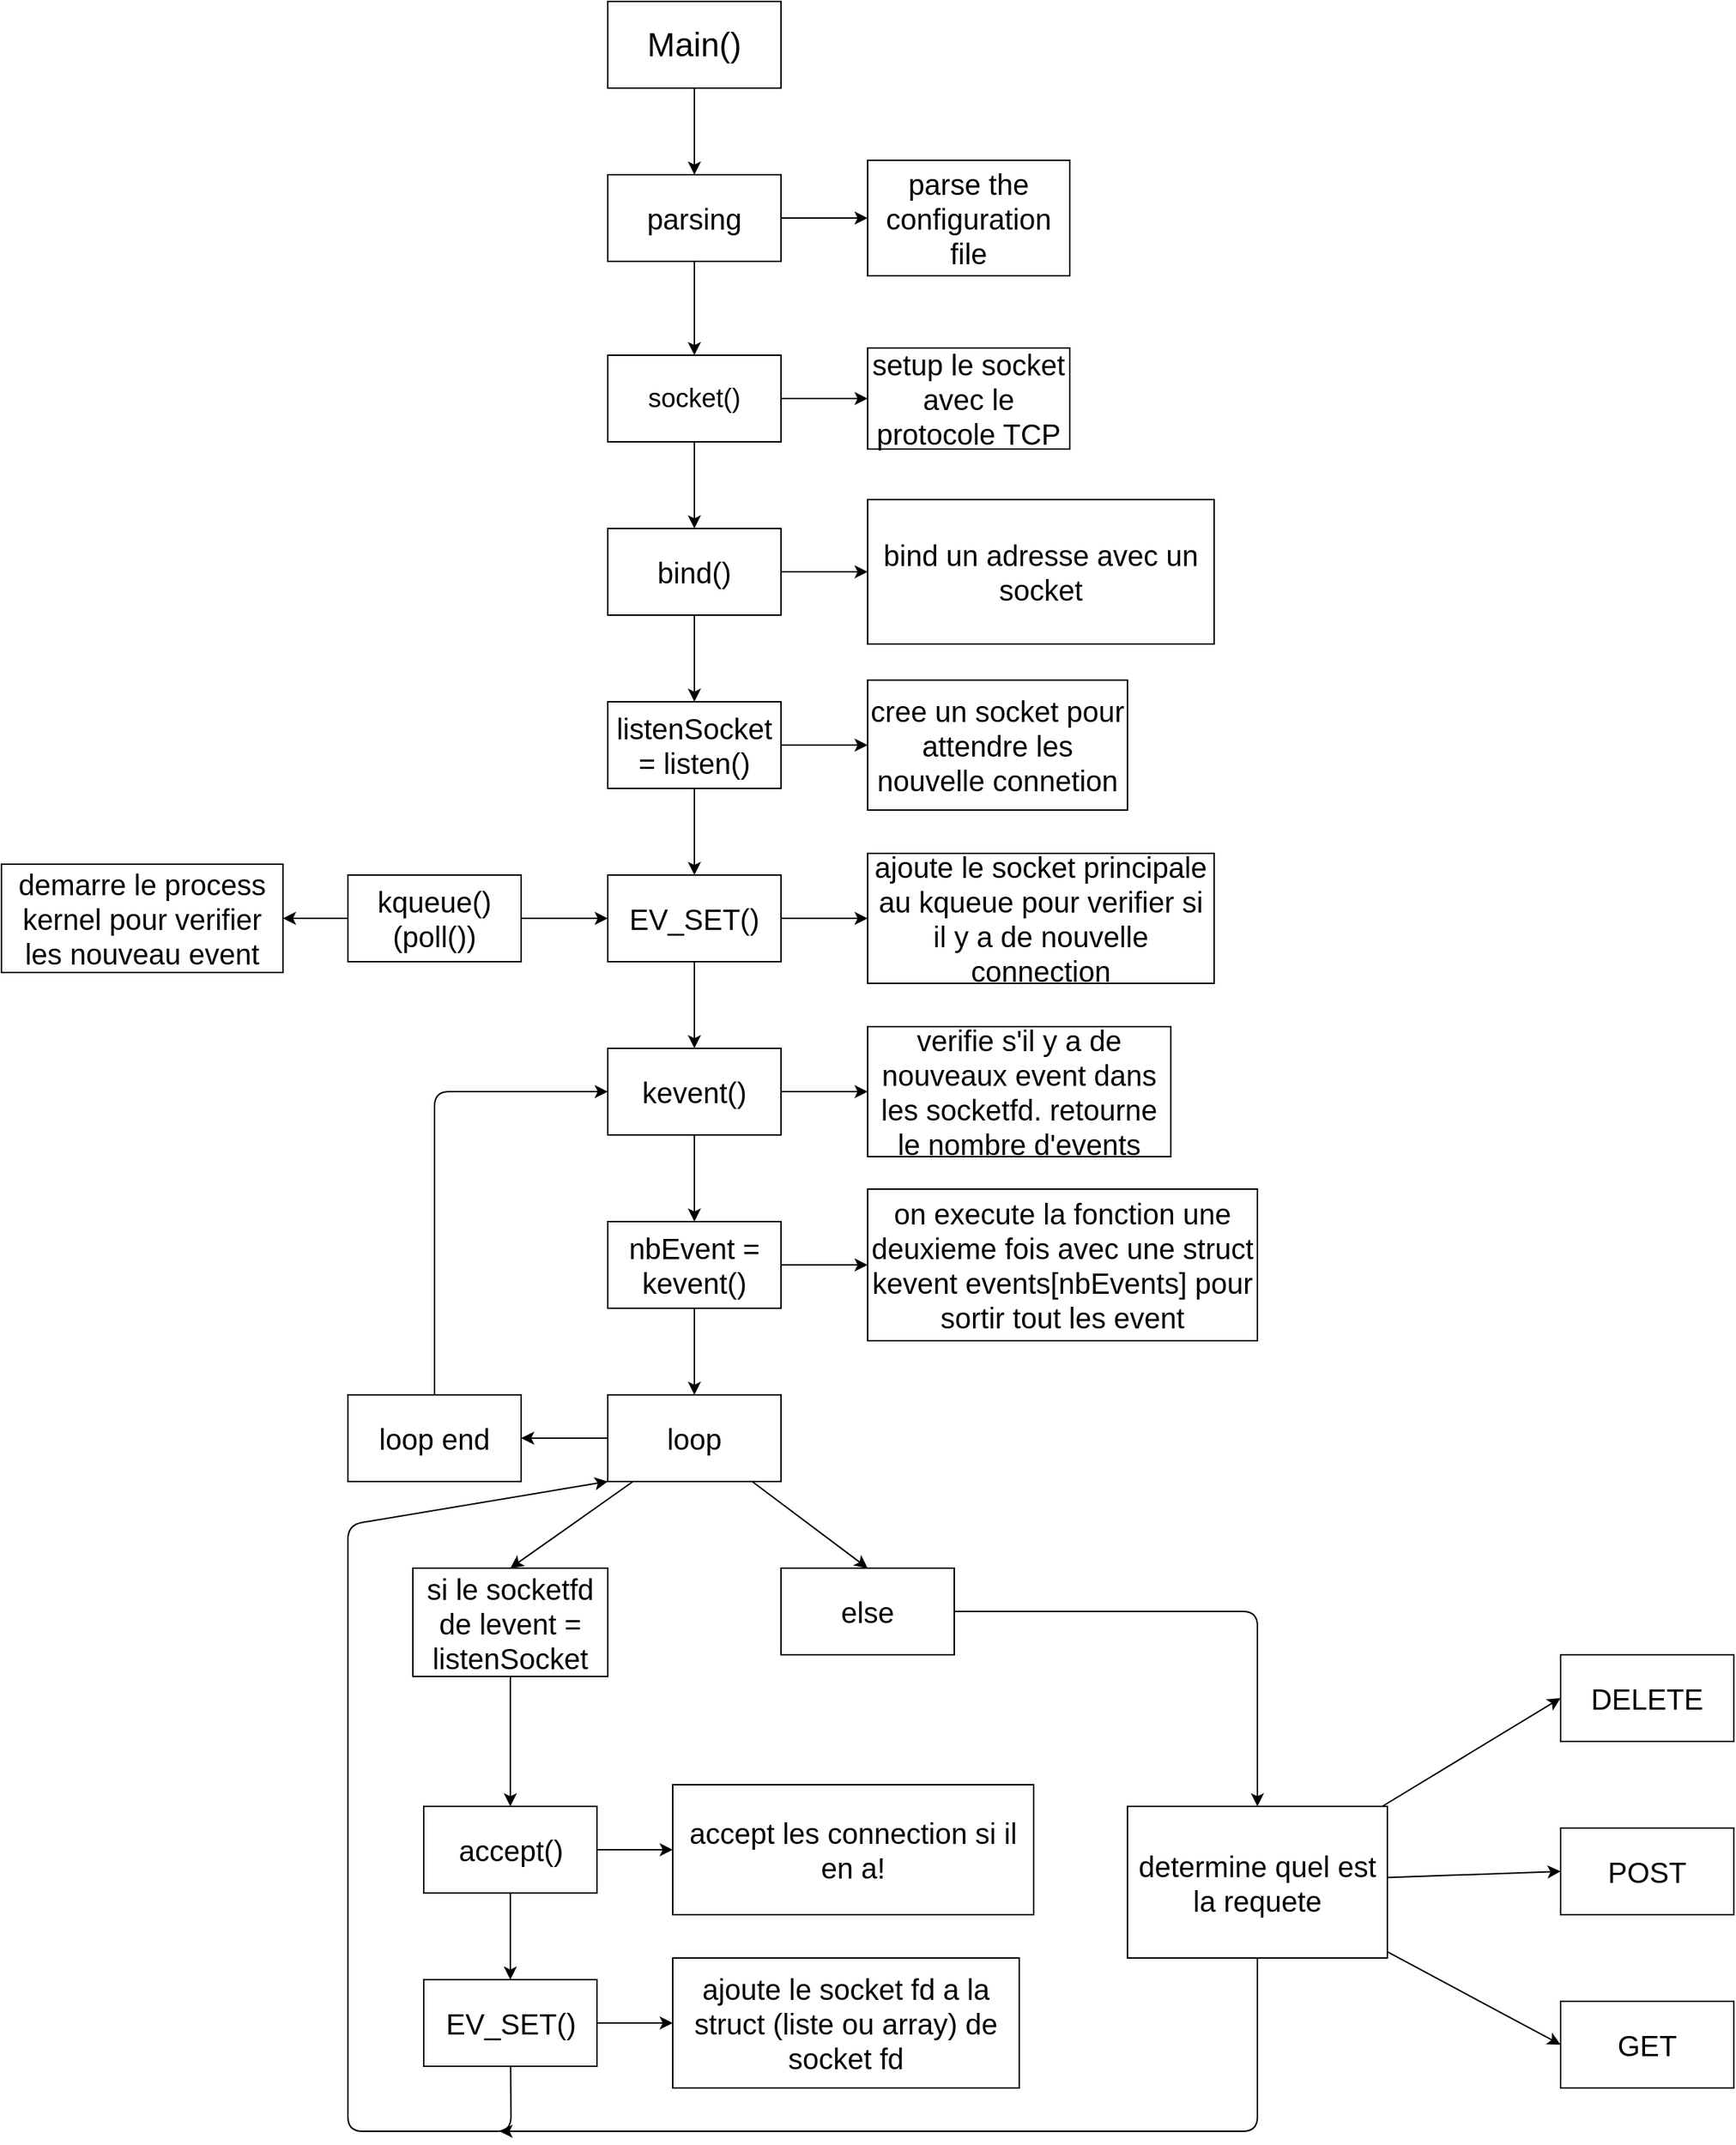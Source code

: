 <mxfile>
    <diagram id="mGkCh0MZM_MX9itB6DDW" name="Page-1">
        <mxGraphModel dx="12122" dy="1040" grid="1" gridSize="15" guides="1" tooltips="1" connect="1" arrows="1" fold="1" page="1" pageScale="1" pageWidth="10000" pageHeight="10000" math="0" shadow="0">
            <root>
                <mxCell id="0"/>
                <mxCell id="1" parent="0"/>
                <mxCell id="14" style="edgeStyle=none;html=1;entryX=0.5;entryY=0;entryDx=0;entryDy=0;fontSize=20;" parent="1" source="2" target="13" edge="1">
                    <mxGeometry relative="1" as="geometry"/>
                </mxCell>
                <mxCell id="2" value="&lt;font style=&quot;font-size: 23px;&quot;&gt;Main()&lt;/font&gt;" style="whiteSpace=wrap;html=1;" parent="1" vertex="1">
                    <mxGeometry x="360" y="300" width="120" height="60" as="geometry"/>
                </mxCell>
                <mxCell id="19" style="edgeStyle=none;html=1;entryX=0;entryY=0.5;entryDx=0;entryDy=0;fontSize=20;" parent="1" edge="1">
                    <mxGeometry relative="1" as="geometry">
                        <mxPoint x="480" y="570" as="sourcePoint"/>
                    </mxGeometry>
                </mxCell>
                <mxCell id="10" style="edgeStyle=none;html=1;fontSize=20;" parent="1" source="5" target="9" edge="1">
                    <mxGeometry relative="1" as="geometry"/>
                </mxCell>
                <mxCell id="22" style="edgeStyle=none;html=1;entryX=0;entryY=0.5;entryDx=0;entryDy=0;fontSize=20;" parent="1" source="5" target="21" edge="1">
                    <mxGeometry relative="1" as="geometry"/>
                </mxCell>
                <mxCell id="5" value="socket()" style="whiteSpace=wrap;html=1;fontSize=18;" parent="1" vertex="1">
                    <mxGeometry x="360" y="545" width="120" height="60" as="geometry"/>
                </mxCell>
                <mxCell id="12" style="edgeStyle=none;html=1;fontSize=20;" parent="1" source="9" target="11" edge="1">
                    <mxGeometry relative="1" as="geometry"/>
                </mxCell>
                <mxCell id="24" style="edgeStyle=none;html=1;entryX=0;entryY=0.5;entryDx=0;entryDy=0;fontSize=20;" parent="1" source="9" target="23" edge="1">
                    <mxGeometry relative="1" as="geometry"/>
                </mxCell>
                <mxCell id="9" value="bind()" style="whiteSpace=wrap;html=1;fontSize=20;" parent="1" vertex="1">
                    <mxGeometry x="360" y="665" width="120" height="60" as="geometry"/>
                </mxCell>
                <mxCell id="26" style="edgeStyle=none;html=1;fontSize=20;" parent="1" source="11" target="25" edge="1">
                    <mxGeometry relative="1" as="geometry"/>
                </mxCell>
                <mxCell id="73" style="edgeStyle=none;html=1;fontSize=20;" parent="1" source="11" target="64" edge="1">
                    <mxGeometry relative="1" as="geometry"/>
                </mxCell>
                <mxCell id="11" value="listenSocket = listen()" style="whiteSpace=wrap;html=1;fontSize=20;" parent="1" vertex="1">
                    <mxGeometry x="360" y="785" width="120" height="60" as="geometry"/>
                </mxCell>
                <mxCell id="17" style="edgeStyle=none;html=1;fontSize=20;" parent="1" source="13" target="16" edge="1">
                    <mxGeometry relative="1" as="geometry"/>
                </mxCell>
                <mxCell id="99" style="edgeStyle=none;html=1;" parent="1" source="13" target="5" edge="1">
                    <mxGeometry relative="1" as="geometry"/>
                </mxCell>
                <mxCell id="13" value="parsing" style="whiteSpace=wrap;html=1;fontSize=20;" parent="1" vertex="1">
                    <mxGeometry x="360" y="420" width="120" height="60" as="geometry"/>
                </mxCell>
                <mxCell id="16" value="parse the configuration file" style="whiteSpace=wrap;html=1;fontSize=20;" parent="1" vertex="1">
                    <mxGeometry x="540" y="410" width="140" height="80" as="geometry"/>
                </mxCell>
                <mxCell id="21" value="setup le socket avec le protocole TCP" style="whiteSpace=wrap;html=1;fontSize=20;" parent="1" vertex="1">
                    <mxGeometry x="540" y="540" width="140" height="70" as="geometry"/>
                </mxCell>
                <mxCell id="23" value="bind un adresse avec un socket" style="whiteSpace=wrap;html=1;fontSize=20;" parent="1" vertex="1">
                    <mxGeometry x="540" y="645" width="240" height="100" as="geometry"/>
                </mxCell>
                <mxCell id="25" value="cree un socket pour attendre les nouvelle connetion" style="whiteSpace=wrap;html=1;fontSize=20;" parent="1" vertex="1">
                    <mxGeometry x="540" y="770" width="180" height="90" as="geometry"/>
                </mxCell>
                <mxCell id="29" style="edgeStyle=none;html=1;fontSize=20;" parent="1" source="27" target="28" edge="1">
                    <mxGeometry relative="1" as="geometry"/>
                </mxCell>
                <mxCell id="62" style="edgeStyle=none;html=1;entryX=0.5;entryY=0;entryDx=0;entryDy=0;fontSize=20;" parent="1" source="27" target="58" edge="1">
                    <mxGeometry relative="1" as="geometry"/>
                </mxCell>
                <mxCell id="27" value="accept()" style="whiteSpace=wrap;html=1;fontSize=20;" parent="1" vertex="1">
                    <mxGeometry x="232.5" y="1550" width="120" height="60" as="geometry"/>
                </mxCell>
                <mxCell id="28" value="accept les connection si il en a!" style="whiteSpace=wrap;html=1;fontSize=20;" parent="1" vertex="1">
                    <mxGeometry x="405" y="1535" width="250" height="90" as="geometry"/>
                </mxCell>
                <mxCell id="70" style="edgeStyle=none;html=1;entryX=1;entryY=0.5;entryDx=0;entryDy=0;fontSize=20;" parent="1" source="31" target="34" edge="1">
                    <mxGeometry relative="1" as="geometry"/>
                </mxCell>
                <mxCell id="72" style="edgeStyle=none;html=1;entryX=0;entryY=0.5;entryDx=0;entryDy=0;fontSize=20;" parent="1" source="31" target="64" edge="1">
                    <mxGeometry relative="1" as="geometry"/>
                </mxCell>
                <mxCell id="31" value="kqueue()&lt;br&gt;(poll())" style="whiteSpace=wrap;html=1;fontSize=20;" parent="1" vertex="1">
                    <mxGeometry x="180" y="905" width="120" height="60" as="geometry"/>
                </mxCell>
                <mxCell id="34" value="demarre le process kernel pour verifier les nouveau event" style="whiteSpace=wrap;html=1;fontSize=20;" parent="1" vertex="1">
                    <mxGeometry x="-60" y="897.5" width="195" height="75" as="geometry"/>
                </mxCell>
                <mxCell id="36" value="GET" style="whiteSpace=wrap;html=1;fontSize=20;" parent="1" vertex="1">
                    <mxGeometry x="1020" y="1685" width="120" height="60" as="geometry"/>
                </mxCell>
                <mxCell id="37" value="POST" style="whiteSpace=wrap;html=1;fontSize=20;" parent="1" vertex="1">
                    <mxGeometry x="1020" y="1565" width="120" height="60" as="geometry"/>
                </mxCell>
                <mxCell id="38" value="DELETE" style="whiteSpace=wrap;html=1;fontSize=20;" parent="1" vertex="1">
                    <mxGeometry x="1020" y="1445" width="120" height="60" as="geometry"/>
                </mxCell>
                <mxCell id="89" style="edgeStyle=none;html=1;entryX=0;entryY=0.5;entryDx=0;entryDy=0;fontSize=20;" parent="1" source="43" target="38" edge="1">
                    <mxGeometry relative="1" as="geometry"/>
                </mxCell>
                <mxCell id="90" style="edgeStyle=none;html=1;entryX=0;entryY=0.5;entryDx=0;entryDy=0;fontSize=20;" parent="1" source="43" target="37" edge="1">
                    <mxGeometry relative="1" as="geometry"/>
                </mxCell>
                <mxCell id="91" style="edgeStyle=none;html=1;entryX=0;entryY=0.5;entryDx=0;entryDy=0;fontSize=20;" parent="1" source="43" target="36" edge="1">
                    <mxGeometry relative="1" as="geometry"/>
                </mxCell>
                <mxCell id="98" style="edgeStyle=none;html=1;fontSize=20;" parent="1" source="43" edge="1">
                    <mxGeometry relative="1" as="geometry">
                        <mxPoint x="285" y="1775" as="targetPoint"/>
                        <Array as="points">
                            <mxPoint x="810" y="1775"/>
                        </Array>
                    </mxGeometry>
                </mxCell>
                <mxCell id="43" value="determine quel est la requete" style="whiteSpace=wrap;html=1;fontSize=20;" parent="1" vertex="1">
                    <mxGeometry x="720" y="1550" width="180" height="105" as="geometry"/>
                </mxCell>
                <mxCell id="61" style="edgeStyle=none;html=1;entryX=0;entryY=0.5;entryDx=0;entryDy=0;fontSize=20;" parent="1" source="58" target="60" edge="1">
                    <mxGeometry relative="1" as="geometry"/>
                </mxCell>
                <mxCell id="87" style="edgeStyle=none;html=1;fontSize=20;entryX=0;entryY=1;entryDx=0;entryDy=0;" parent="1" source="58" target="79" edge="1">
                    <mxGeometry relative="1" as="geometry">
                        <mxPoint x="150" y="1295" as="targetPoint"/>
                        <Array as="points">
                            <mxPoint x="293" y="1775"/>
                            <mxPoint x="180" y="1775"/>
                            <mxPoint x="180" y="1565"/>
                            <mxPoint x="180" y="1355"/>
                        </Array>
                    </mxGeometry>
                </mxCell>
                <mxCell id="58" value="EV_SET()" style="whiteSpace=wrap;html=1;fontSize=20;" parent="1" vertex="1">
                    <mxGeometry x="232.5" y="1670" width="120" height="60" as="geometry"/>
                </mxCell>
                <mxCell id="60" value="ajoute le socket fd a la struct (liste ou array) de socket fd" style="whiteSpace=wrap;html=1;fontSize=20;" parent="1" vertex="1">
                    <mxGeometry x="405" y="1655" width="240" height="90" as="geometry"/>
                </mxCell>
                <mxCell id="63" style="edgeStyle=none;html=1;entryX=0;entryY=0.5;entryDx=0;entryDy=0;fontSize=20;" parent="1" source="64" target="65" edge="1">
                    <mxGeometry relative="1" as="geometry"/>
                </mxCell>
                <mxCell id="68" style="edgeStyle=none;html=1;entryX=0.5;entryY=0;entryDx=0;entryDy=0;fontSize=20;" parent="1" source="64" target="67" edge="1">
                    <mxGeometry relative="1" as="geometry"/>
                </mxCell>
                <mxCell id="64" value="EV_SET()" style="whiteSpace=wrap;html=1;fontSize=20;" parent="1" vertex="1">
                    <mxGeometry x="360" y="905" width="120" height="60" as="geometry"/>
                </mxCell>
                <mxCell id="65" value="ajoute le socket principale au kqueue pour verifier si il y a de nouvelle connection" style="whiteSpace=wrap;html=1;fontSize=20;" parent="1" vertex="1">
                    <mxGeometry x="540" y="890" width="240" height="90" as="geometry"/>
                </mxCell>
                <mxCell id="71" style="edgeStyle=none;html=1;entryX=0;entryY=0.5;entryDx=0;entryDy=0;fontSize=20;" parent="1" source="67" target="69" edge="1">
                    <mxGeometry relative="1" as="geometry"/>
                </mxCell>
                <mxCell id="78" style="edgeStyle=none;html=1;entryX=0.5;entryY=0;entryDx=0;entryDy=0;fontSize=20;" parent="1" source="67" target="75" edge="1">
                    <mxGeometry relative="1" as="geometry"/>
                </mxCell>
                <mxCell id="67" value="kevent()" style="whiteSpace=wrap;html=1;fontSize=20;" parent="1" vertex="1">
                    <mxGeometry x="360" y="1025" width="120" height="60" as="geometry"/>
                </mxCell>
                <mxCell id="69" value="verifie s'il y a de nouveaux event dans les socketfd. retourne le nombre d'events" style="whiteSpace=wrap;html=1;fontSize=20;" parent="1" vertex="1">
                    <mxGeometry x="540" y="1010" width="210" height="90" as="geometry"/>
                </mxCell>
                <mxCell id="77" style="edgeStyle=none;html=1;fontSize=20;" parent="1" source="75" target="76" edge="1">
                    <mxGeometry relative="1" as="geometry"/>
                </mxCell>
                <mxCell id="80" style="edgeStyle=none;html=1;fontSize=20;" parent="1" source="75" target="79" edge="1">
                    <mxGeometry relative="1" as="geometry"/>
                </mxCell>
                <mxCell id="75" value="nbEvent = kevent()" style="whiteSpace=wrap;html=1;fontSize=20;" parent="1" vertex="1">
                    <mxGeometry x="360" y="1145" width="120" height="60" as="geometry"/>
                </mxCell>
                <mxCell id="76" value="on execute la fonction une deuxieme fois avec une struct kevent events[nbEvents] pour sortir tout les event" style="whiteSpace=wrap;html=1;fontSize=20;" parent="1" vertex="1">
                    <mxGeometry x="540" y="1122.5" width="270" height="105" as="geometry"/>
                </mxCell>
                <mxCell id="82" style="edgeStyle=none;html=1;entryX=0.5;entryY=0;entryDx=0;entryDy=0;fontSize=20;" parent="1" source="79" target="81" edge="1">
                    <mxGeometry relative="1" as="geometry"/>
                </mxCell>
                <mxCell id="84" style="edgeStyle=none;html=1;entryX=0.5;entryY=0;entryDx=0;entryDy=0;fontSize=20;" parent="1" source="79" target="83" edge="1">
                    <mxGeometry relative="1" as="geometry"/>
                </mxCell>
                <mxCell id="95" style="edgeStyle=none;html=1;fontSize=20;" parent="1" source="79" target="94" edge="1">
                    <mxGeometry relative="1" as="geometry"/>
                </mxCell>
                <mxCell id="79" value="loop" style="whiteSpace=wrap;html=1;fontSize=20;" parent="1" vertex="1">
                    <mxGeometry x="360" y="1265" width="120" height="60" as="geometry"/>
                </mxCell>
                <mxCell id="85" style="edgeStyle=none;html=1;fontSize=20;" parent="1" source="81" target="27" edge="1">
                    <mxGeometry relative="1" as="geometry"/>
                </mxCell>
                <mxCell id="81" value="si le socketfd de levent = listenSocket" style="whiteSpace=wrap;html=1;fontSize=20;" parent="1" vertex="1">
                    <mxGeometry x="225" y="1385" width="135" height="75" as="geometry"/>
                </mxCell>
                <mxCell id="88" style="edgeStyle=none;html=1;entryX=0.5;entryY=0;entryDx=0;entryDy=0;fontSize=20;" parent="1" source="83" target="43" edge="1">
                    <mxGeometry relative="1" as="geometry">
                        <Array as="points">
                            <mxPoint x="810" y="1415"/>
                        </Array>
                    </mxGeometry>
                </mxCell>
                <mxCell id="83" value="else" style="whiteSpace=wrap;html=1;fontSize=20;" parent="1" vertex="1">
                    <mxGeometry x="480" y="1385" width="120" height="60" as="geometry"/>
                </mxCell>
                <mxCell id="96" style="edgeStyle=none;html=1;entryX=0;entryY=0.5;entryDx=0;entryDy=0;fontSize=20;" parent="1" source="94" target="67" edge="1">
                    <mxGeometry relative="1" as="geometry">
                        <Array as="points">
                            <mxPoint x="240" y="1055"/>
                        </Array>
                    </mxGeometry>
                </mxCell>
                <mxCell id="94" value="loop end" style="whiteSpace=wrap;html=1;fontSize=20;" parent="1" vertex="1">
                    <mxGeometry x="180" y="1265" width="120" height="60" as="geometry"/>
                </mxCell>
            </root>
        </mxGraphModel>
    </diagram>
</mxfile>
